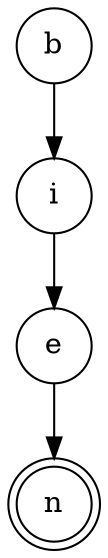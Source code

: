 digraph {   
    node [shape = doublecircle, color = black] n ;
    node [shape = circle];
    node [color= black];
    b -> i -> e -> n;	
}
